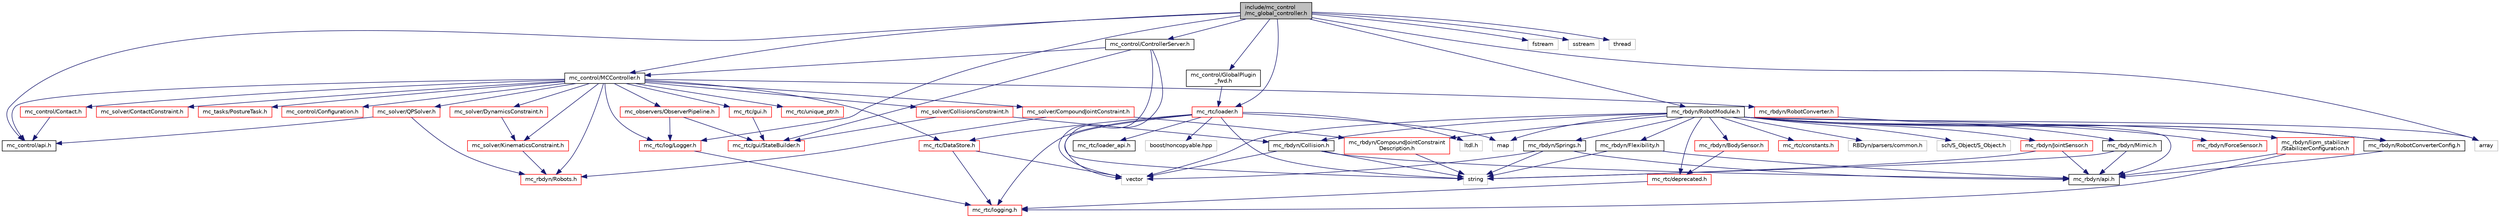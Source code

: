 digraph "include/mc_control/mc_global_controller.h"
{
 // INTERACTIVE_SVG=YES
  edge [fontname="Helvetica",fontsize="10",labelfontname="Helvetica",labelfontsize="10"];
  node [fontname="Helvetica",fontsize="10",shape=record];
  Node0 [label="include/mc_control\l/mc_global_controller.h",height=0.2,width=0.4,color="black", fillcolor="grey75", style="filled", fontcolor="black"];
  Node0 -> Node1 [color="midnightblue",fontsize="10",style="solid",fontname="Helvetica"];
  Node1 [label="mc_control/ControllerServer.h",height=0.2,width=0.4,color="black", fillcolor="white", style="filled",URL="$ControllerServer_8h.html"];
  Node1 -> Node2 [color="midnightblue",fontsize="10",style="solid",fontname="Helvetica"];
  Node2 [label="mc_control/MCController.h",height=0.2,width=0.4,color="black", fillcolor="white", style="filled",URL="$MCController_8h.html"];
  Node2 -> Node3 [color="midnightblue",fontsize="10",style="solid",fontname="Helvetica"];
  Node3 [label="mc_control/Configuration.h",height=0.2,width=0.4,color="red", fillcolor="white", style="filled",URL="$mc__control_2Configuration_8h.html"];
  Node2 -> Node30 [color="midnightblue",fontsize="10",style="solid",fontname="Helvetica"];
  Node30 [label="mc_control/Contact.h",height=0.2,width=0.4,color="red", fillcolor="white", style="filled",URL="$mc__control_2Contact_8h.html"];
  Node30 -> Node31 [color="midnightblue",fontsize="10",style="solid",fontname="Helvetica"];
  Node31 [label="mc_control/api.h",height=0.2,width=0.4,color="black", fillcolor="white", style="filled",URL="$include_2mc__control_2api_8h.html"];
  Node2 -> Node35 [color="midnightblue",fontsize="10",style="solid",fontname="Helvetica"];
  Node35 [label="mc_observers/ObserverPipeline.h",height=0.2,width=0.4,color="red", fillcolor="white", style="filled",URL="$ObserverPipeline_8h.html"];
  Node35 -> Node38 [color="midnightblue",fontsize="10",style="solid",fontname="Helvetica"];
  Node38 [label="mc_rtc/gui/StateBuilder.h",height=0.2,width=0.4,color="red", fillcolor="white", style="filled",URL="$StateBuilder_8h.html"];
  Node35 -> Node54 [color="midnightblue",fontsize="10",style="solid",fontname="Helvetica"];
  Node54 [label="mc_rtc/log/Logger.h",height=0.2,width=0.4,color="red", fillcolor="white", style="filled",URL="$Logger_8h.html"];
  Node54 -> Node18 [color="midnightblue",fontsize="10",style="solid",fontname="Helvetica"];
  Node18 [label="mc_rtc/logging.h",height=0.2,width=0.4,color="red", fillcolor="white", style="filled",URL="$logging_8h.html"];
  Node2 -> Node59 [color="midnightblue",fontsize="10",style="solid",fontname="Helvetica"];
  Node59 [label="mc_rbdyn/RobotConverter.h",height=0.2,width=0.4,color="red", fillcolor="white", style="filled",URL="$RobotConverter_8h.html"];
  Node59 -> Node73 [color="midnightblue",fontsize="10",style="solid",fontname="Helvetica"];
  Node73 [label="mc_rbdyn/RobotConverterConfig.h",height=0.2,width=0.4,color="black", fillcolor="white", style="filled",URL="$RobotConverterConfig_8h.html"];
  Node73 -> Node33 [color="midnightblue",fontsize="10",style="solid",fontname="Helvetica"];
  Node33 [label="mc_rbdyn/api.h",height=0.2,width=0.4,color="black", fillcolor="white", style="filled",URL="$include_2mc__rbdyn_2api_8h.html"];
  Node2 -> Node92 [color="midnightblue",fontsize="10",style="solid",fontname="Helvetica"];
  Node92 [label="mc_rbdyn/Robots.h",height=0.2,width=0.4,color="red", fillcolor="white", style="filled",URL="$Robots_8h.html"];
  Node2 -> Node94 [color="midnightblue",fontsize="10",style="solid",fontname="Helvetica"];
  Node94 [label="mc_rtc/DataStore.h",height=0.2,width=0.4,color="red", fillcolor="white", style="filled",URL="$DataStore_8h.html"];
  Node94 -> Node18 [color="midnightblue",fontsize="10",style="solid",fontname="Helvetica"];
  Node94 -> Node16 [color="midnightblue",fontsize="10",style="solid",fontname="Helvetica"];
  Node16 [label="vector",height=0.2,width=0.4,color="grey75", fillcolor="white", style="filled"];
  Node2 -> Node97 [color="midnightblue",fontsize="10",style="solid",fontname="Helvetica"];
  Node97 [label="mc_rtc/gui.h",height=0.2,width=0.4,color="red", fillcolor="white", style="filled",URL="$gui_8h.html"];
  Node97 -> Node38 [color="midnightblue",fontsize="10",style="solid",fontname="Helvetica"];
  Node2 -> Node54 [color="midnightblue",fontsize="10",style="solid",fontname="Helvetica"];
  Node2 -> Node135 [color="midnightblue",fontsize="10",style="solid",fontname="Helvetica"];
  Node135 [label="mc_rtc/unique_ptr.h",height=0.2,width=0.4,color="red", fillcolor="white", style="filled",URL="$unique__ptr_8h.html"];
  Node2 -> Node136 [color="midnightblue",fontsize="10",style="solid",fontname="Helvetica"];
  Node136 [label="mc_solver/CollisionsConstraint.h",height=0.2,width=0.4,color="red", fillcolor="white", style="filled",URL="$CollisionsConstraint_8h.html"];
  Node136 -> Node67 [color="midnightblue",fontsize="10",style="solid",fontname="Helvetica"];
  Node67 [label="mc_rbdyn/Collision.h",height=0.2,width=0.4,color="black", fillcolor="white", style="filled",URL="$Collision_8h.html"];
  Node67 -> Node33 [color="midnightblue",fontsize="10",style="solid",fontname="Helvetica"];
  Node67 -> Node15 [color="midnightblue",fontsize="10",style="solid",fontname="Helvetica"];
  Node15 [label="string",height=0.2,width=0.4,color="grey75", fillcolor="white", style="filled"];
  Node67 -> Node16 [color="midnightblue",fontsize="10",style="solid",fontname="Helvetica"];
  Node136 -> Node38 [color="midnightblue",fontsize="10",style="solid",fontname="Helvetica"];
  Node2 -> Node141 [color="midnightblue",fontsize="10",style="solid",fontname="Helvetica"];
  Node141 [label="mc_solver/CompoundJointConstraint.h",height=0.2,width=0.4,color="red", fillcolor="white", style="filled",URL="$CompoundJointConstraint_8h.html"];
  Node141 -> Node68 [color="midnightblue",fontsize="10",style="solid",fontname="Helvetica"];
  Node68 [label="mc_rbdyn/CompoundJointConstraint\lDescription.h",height=0.2,width=0.4,color="red", fillcolor="white", style="filled",URL="$CompoundJointConstraintDescription_8h.html"];
  Node68 -> Node15 [color="midnightblue",fontsize="10",style="solid",fontname="Helvetica"];
  Node141 -> Node92 [color="midnightblue",fontsize="10",style="solid",fontname="Helvetica"];
  Node2 -> Node143 [color="midnightblue",fontsize="10",style="solid",fontname="Helvetica"];
  Node143 [label="mc_solver/ContactConstraint.h",height=0.2,width=0.4,color="red", fillcolor="white", style="filled",URL="$ContactConstraint_8h.html"];
  Node2 -> Node145 [color="midnightblue",fontsize="10",style="solid",fontname="Helvetica"];
  Node145 [label="mc_solver/DynamicsConstraint.h",height=0.2,width=0.4,color="red", fillcolor="white", style="filled",URL="$DynamicsConstraint_8h.html"];
  Node145 -> Node146 [color="midnightblue",fontsize="10",style="solid",fontname="Helvetica"];
  Node146 [label="mc_solver/KinematicsConstraint.h",height=0.2,width=0.4,color="red", fillcolor="white", style="filled",URL="$KinematicsConstraint_8h.html"];
  Node146 -> Node92 [color="midnightblue",fontsize="10",style="solid",fontname="Helvetica"];
  Node2 -> Node146 [color="midnightblue",fontsize="10",style="solid",fontname="Helvetica"];
  Node2 -> Node138 [color="midnightblue",fontsize="10",style="solid",fontname="Helvetica"];
  Node138 [label="mc_solver/QPSolver.h",height=0.2,width=0.4,color="red", fillcolor="white", style="filled",URL="$QPSolver_8h.html"];
  Node138 -> Node31 [color="midnightblue",fontsize="10",style="solid",fontname="Helvetica"];
  Node138 -> Node92 [color="midnightblue",fontsize="10",style="solid",fontname="Helvetica"];
  Node2 -> Node152 [color="midnightblue",fontsize="10",style="solid",fontname="Helvetica"];
  Node152 [label="mc_tasks/PostureTask.h",height=0.2,width=0.4,color="red", fillcolor="white", style="filled",URL="$PostureTask_8h.html"];
  Node2 -> Node31 [color="midnightblue",fontsize="10",style="solid",fontname="Helvetica"];
  Node1 -> Node38 [color="midnightblue",fontsize="10",style="solid",fontname="Helvetica"];
  Node1 -> Node15 [color="midnightblue",fontsize="10",style="solid",fontname="Helvetica"];
  Node1 -> Node16 [color="midnightblue",fontsize="10",style="solid",fontname="Helvetica"];
  Node0 -> Node156 [color="midnightblue",fontsize="10",style="solid",fontname="Helvetica"];
  Node156 [label="mc_control/GlobalPlugin\l_fwd.h",height=0.2,width=0.4,color="black", fillcolor="white", style="filled",URL="$GlobalPlugin__fwd_8h.html"];
  Node156 -> Node157 [color="midnightblue",fontsize="10",style="solid",fontname="Helvetica"];
  Node157 [label="mc_rtc/loader.h",height=0.2,width=0.4,color="red", fillcolor="white", style="filled",URL="$loader_8h.html",tooltip="ltdl wrapper for mc_rtc purpose "];
  Node157 -> Node94 [color="midnightblue",fontsize="10",style="solid",fontname="Helvetica"];
  Node157 -> Node158 [color="midnightblue",fontsize="10",style="solid",fontname="Helvetica"];
  Node158 [label="mc_rtc/loader_api.h",height=0.2,width=0.4,color="black", fillcolor="white", style="filled",URL="$loader__api_8h.html"];
  Node157 -> Node18 [color="midnightblue",fontsize="10",style="solid",fontname="Helvetica"];
  Node157 -> Node159 [color="midnightblue",fontsize="10",style="solid",fontname="Helvetica"];
  Node159 [label="boost/noncopyable.hpp",height=0.2,width=0.4,color="grey75", fillcolor="white", style="filled"];
  Node157 -> Node160 [color="midnightblue",fontsize="10",style="solid",fontname="Helvetica"];
  Node160 [label="ltdl.h",height=0.2,width=0.4,color="grey75", fillcolor="white", style="filled"];
  Node157 -> Node12 [color="midnightblue",fontsize="10",style="solid",fontname="Helvetica"];
  Node12 [label="map",height=0.2,width=0.4,color="grey75", fillcolor="white", style="filled"];
  Node157 -> Node15 [color="midnightblue",fontsize="10",style="solid",fontname="Helvetica"];
  Node157 -> Node16 [color="midnightblue",fontsize="10",style="solid",fontname="Helvetica"];
  Node0 -> Node2 [color="midnightblue",fontsize="10",style="solid",fontname="Helvetica"];
  Node0 -> Node31 [color="midnightblue",fontsize="10",style="solid",fontname="Helvetica"];
  Node0 -> Node63 [color="midnightblue",fontsize="10",style="solid",fontname="Helvetica"];
  Node63 [label="mc_rbdyn/RobotModule.h",height=0.2,width=0.4,color="black", fillcolor="white", style="filled",URL="$RobotModule_8h.html"];
  Node63 -> Node64 [color="midnightblue",fontsize="10",style="solid",fontname="Helvetica"];
  Node64 [label="mc_rbdyn/BodySensor.h",height=0.2,width=0.4,color="red", fillcolor="white", style="filled",URL="$BodySensor_8h.html"];
  Node64 -> Node17 [color="midnightblue",fontsize="10",style="solid",fontname="Helvetica"];
  Node17 [label="mc_rtc/deprecated.h",height=0.2,width=0.4,color="red", fillcolor="white", style="filled",URL="$deprecated_8h.html"];
  Node17 -> Node18 [color="midnightblue",fontsize="10",style="solid",fontname="Helvetica"];
  Node63 -> Node67 [color="midnightblue",fontsize="10",style="solid",fontname="Helvetica"];
  Node63 -> Node68 [color="midnightblue",fontsize="10",style="solid",fontname="Helvetica"];
  Node63 -> Node69 [color="midnightblue",fontsize="10",style="solid",fontname="Helvetica"];
  Node69 [label="mc_rbdyn/Flexibility.h",height=0.2,width=0.4,color="black", fillcolor="white", style="filled",URL="$Flexibility_8h.html"];
  Node69 -> Node33 [color="midnightblue",fontsize="10",style="solid",fontname="Helvetica"];
  Node69 -> Node15 [color="midnightblue",fontsize="10",style="solid",fontname="Helvetica"];
  Node63 -> Node70 [color="midnightblue",fontsize="10",style="solid",fontname="Helvetica"];
  Node70 [label="mc_rbdyn/ForceSensor.h",height=0.2,width=0.4,color="red", fillcolor="white", style="filled",URL="$ForceSensor_8h.html"];
  Node63 -> Node71 [color="midnightblue",fontsize="10",style="solid",fontname="Helvetica"];
  Node71 [label="mc_rbdyn/JointSensor.h",height=0.2,width=0.4,color="red", fillcolor="white", style="filled",URL="$JointSensor_8h.html"];
  Node71 -> Node33 [color="midnightblue",fontsize="10",style="solid",fontname="Helvetica"];
  Node71 -> Node15 [color="midnightblue",fontsize="10",style="solid",fontname="Helvetica"];
  Node63 -> Node72 [color="midnightblue",fontsize="10",style="solid",fontname="Helvetica"];
  Node72 [label="mc_rbdyn/Mimic.h",height=0.2,width=0.4,color="black", fillcolor="white", style="filled",URL="$Mimic_8h.html"];
  Node72 -> Node33 [color="midnightblue",fontsize="10",style="solid",fontname="Helvetica"];
  Node72 -> Node15 [color="midnightblue",fontsize="10",style="solid",fontname="Helvetica"];
  Node63 -> Node73 [color="midnightblue",fontsize="10",style="solid",fontname="Helvetica"];
  Node63 -> Node74 [color="midnightblue",fontsize="10",style="solid",fontname="Helvetica"];
  Node74 [label="mc_rbdyn/Springs.h",height=0.2,width=0.4,color="black", fillcolor="white", style="filled",URL="$Springs_8h.html"];
  Node74 -> Node33 [color="midnightblue",fontsize="10",style="solid",fontname="Helvetica"];
  Node74 -> Node15 [color="midnightblue",fontsize="10",style="solid",fontname="Helvetica"];
  Node74 -> Node16 [color="midnightblue",fontsize="10",style="solid",fontname="Helvetica"];
  Node63 -> Node33 [color="midnightblue",fontsize="10",style="solid",fontname="Helvetica"];
  Node63 -> Node75 [color="midnightblue",fontsize="10",style="solid",fontname="Helvetica"];
  Node75 [label="mc_rbdyn/lipm_stabilizer\l/StabilizerConfiguration.h",height=0.2,width=0.4,color="red", fillcolor="white", style="filled",URL="$StabilizerConfiguration_8h.html"];
  Node75 -> Node33 [color="midnightblue",fontsize="10",style="solid",fontname="Helvetica"];
  Node75 -> Node18 [color="midnightblue",fontsize="10",style="solid",fontname="Helvetica"];
  Node63 -> Node78 [color="midnightblue",fontsize="10",style="solid",fontname="Helvetica"];
  Node78 [label="mc_rtc/constants.h",height=0.2,width=0.4,color="red", fillcolor="white", style="filled",URL="$constants_8h.html"];
  Node63 -> Node17 [color="midnightblue",fontsize="10",style="solid",fontname="Helvetica"];
  Node63 -> Node79 [color="midnightblue",fontsize="10",style="solid",fontname="Helvetica"];
  Node79 [label="RBDyn/parsers/common.h",height=0.2,width=0.4,color="grey75", fillcolor="white", style="filled"];
  Node63 -> Node80 [color="midnightblue",fontsize="10",style="solid",fontname="Helvetica"];
  Node80 [label="sch/S_Object/S_Object.h",height=0.2,width=0.4,color="grey75", fillcolor="white", style="filled"];
  Node63 -> Node10 [color="midnightblue",fontsize="10",style="solid",fontname="Helvetica"];
  Node10 [label="array",height=0.2,width=0.4,color="grey75", fillcolor="white", style="filled"];
  Node63 -> Node12 [color="midnightblue",fontsize="10",style="solid",fontname="Helvetica"];
  Node63 -> Node16 [color="midnightblue",fontsize="10",style="solid",fontname="Helvetica"];
  Node0 -> Node157 [color="midnightblue",fontsize="10",style="solid",fontname="Helvetica"];
  Node0 -> Node54 [color="midnightblue",fontsize="10",style="solid",fontname="Helvetica"];
  Node0 -> Node10 [color="midnightblue",fontsize="10",style="solid",fontname="Helvetica"];
  Node0 -> Node133 [color="midnightblue",fontsize="10",style="solid",fontname="Helvetica"];
  Node133 [label="fstream",height=0.2,width=0.4,color="grey75", fillcolor="white", style="filled"];
  Node0 -> Node163 [color="midnightblue",fontsize="10",style="solid",fontname="Helvetica"];
  Node163 [label="sstream",height=0.2,width=0.4,color="grey75", fillcolor="white", style="filled"];
  Node0 -> Node164 [color="midnightblue",fontsize="10",style="solid",fontname="Helvetica"];
  Node164 [label="thread",height=0.2,width=0.4,color="grey75", fillcolor="white", style="filled"];
}
